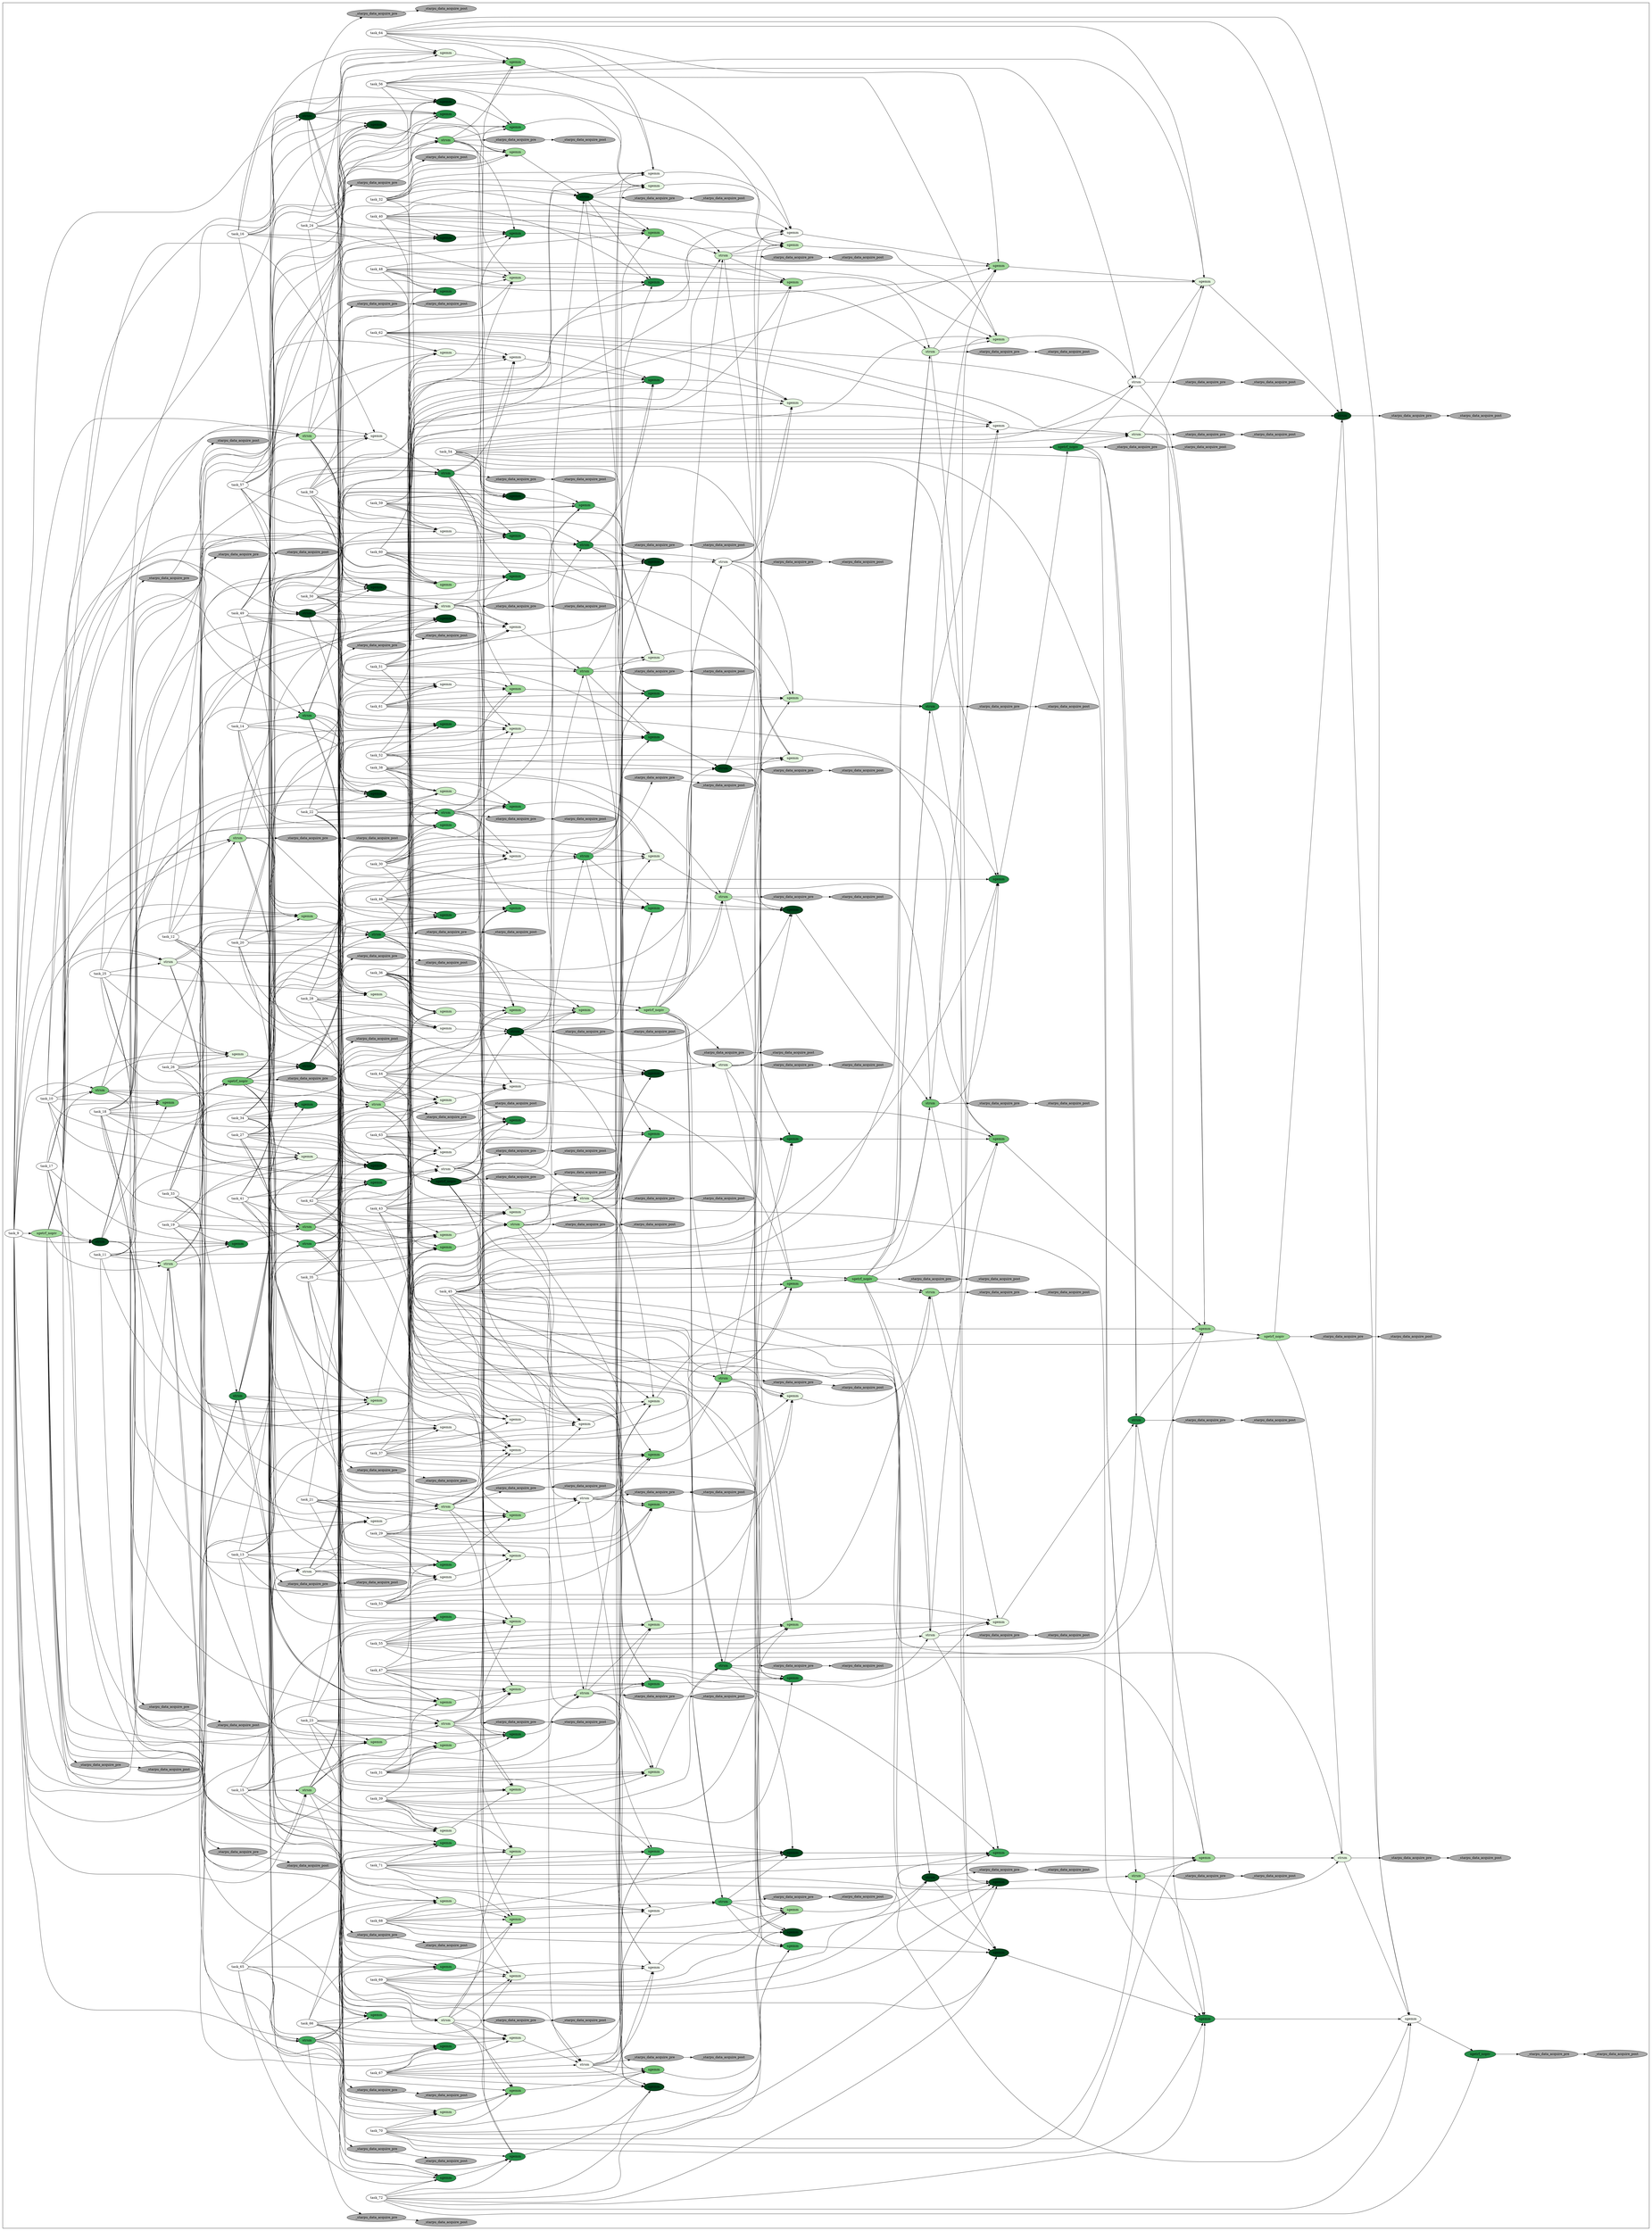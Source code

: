 digraph G {
	color=white
	rankdir=LR;
subgraph cluster_0 {
	color=black;
	 "task_9"->"task_73"
	 "task_73"->"task_74"
	 "task_9"->"task_74"
	 "task_17"->"task_74"
	 "task_73"->"task_75"
	 "task_9"->"task_75"
	 "task_25"->"task_75"
	 "task_73"->"task_76"
	 "task_9"->"task_76"
	 "task_33"->"task_76"
	 "task_73"->"task_77"
	 "task_9"->"task_77"
	 "task_41"->"task_77"
	 "task_73"->"task_78"
	 "task_9"->"task_78"
	 "task_49"->"task_78"
	 "task_73"->"task_79"
	 "task_9"->"task_79"
	 "task_57"->"task_79"
	 "task_73"->"task_80"
	 "task_9"->"task_80"
	 "task_65"->"task_80"
	 "task_73"->"task_81"
	 "task_9"->"task_81"
	 "task_10"->"task_81"
	 "task_74"->"task_82"
	 "task_17"->"task_82"
	 "task_81"->"task_82"
	 "task_10"->"task_82"
	 "task_18"->"task_82"
	 "task_75"->"task_83"
	 "task_25"->"task_83"
	 "task_81"->"task_83"
	 "task_10"->"task_83"
	 "task_26"->"task_83"
	 "task_76"->"task_84"
	 "task_33"->"task_84"
	 "task_81"->"task_84"
	 "task_10"->"task_84"
	 "task_34"->"task_84"
	 "task_77"->"task_85"
	 "task_41"->"task_85"
	 "task_81"->"task_85"
	 "task_10"->"task_85"
	 "task_42"->"task_85"
	 "task_78"->"task_86"
	 "task_49"->"task_86"
	 "task_81"->"task_86"
	 "task_10"->"task_86"
	 "task_50"->"task_86"
	 "task_79"->"task_87"
	 "task_57"->"task_87"
	 "task_81"->"task_87"
	 "task_10"->"task_87"
	 "task_58"->"task_87"
	 "task_80"->"task_88"
	 "task_65"->"task_88"
	 "task_81"->"task_88"
	 "task_10"->"task_88"
	 "task_66"->"task_88"
	 "task_73"->"task_89"
	 "task_9"->"task_89"
	 "task_11"->"task_89"
	 "task_74"->"task_90"
	 "task_17"->"task_90"
	 "task_89"->"task_90"
	 "task_11"->"task_90"
	 "task_19"->"task_90"
	 "task_75"->"task_91"
	 "task_25"->"task_91"
	 "task_89"->"task_91"
	 "task_11"->"task_91"
	 "task_27"->"task_91"
	 "task_76"->"task_92"
	 "task_33"->"task_92"
	 "task_89"->"task_92"
	 "task_11"->"task_92"
	 "task_35"->"task_92"
	 "task_77"->"task_93"
	 "task_41"->"task_93"
	 "task_89"->"task_93"
	 "task_11"->"task_93"
	 "task_43"->"task_93"
	 "task_78"->"task_94"
	 "task_49"->"task_94"
	 "task_89"->"task_94"
	 "task_11"->"task_94"
	 "task_51"->"task_94"
	 "task_79"->"task_95"
	 "task_57"->"task_95"
	 "task_89"->"task_95"
	 "task_11"->"task_95"
	 "task_59"->"task_95"
	 "task_80"->"task_96"
	 "task_65"->"task_96"
	 "task_89"->"task_96"
	 "task_11"->"task_96"
	 "task_67"->"task_96"
	 "task_73"->"task_97"
	 "task_9"->"task_97"
	 "task_12"->"task_97"
	 "task_74"->"task_98"
	 "task_17"->"task_98"
	 "task_97"->"task_98"
	 "task_12"->"task_98"
	 "task_20"->"task_98"
	 "task_75"->"task_99"
	 "task_25"->"task_99"
	 "task_97"->"task_99"
	 "task_12"->"task_99"
	 "task_28"->"task_99"
	 "task_76"->"task_100"
	 "task_33"->"task_100"
	 "task_97"->"task_100"
	 "task_12"->"task_100"
	 "task_36"->"task_100"
	 "task_77"->"task_101"
	 "task_41"->"task_101"
	 "task_97"->"task_101"
	 "task_12"->"task_101"
	 "task_44"->"task_101"
	 "task_78"->"task_102"
	 "task_49"->"task_102"
	 "task_97"->"task_102"
	 "task_12"->"task_102"
	 "task_52"->"task_102"
	 "task_79"->"task_103"
	 "task_57"->"task_103"
	 "task_97"->"task_103"
	 "task_12"->"task_103"
	 "task_60"->"task_103"
	 "task_80"->"task_104"
	 "task_65"->"task_104"
	 "task_97"->"task_104"
	 "task_12"->"task_104"
	 "task_68"->"task_104"
	 "task_73"->"task_105"
	 "task_9"->"task_105"
	 "task_13"->"task_105"
	 "task_74"->"task_106"
	 "task_17"->"task_106"
	 "task_105"->"task_106"
	 "task_13"->"task_106"
	 "task_21"->"task_106"
	 "task_75"->"task_107"
	 "task_25"->"task_107"
	 "task_105"->"task_107"
	 "task_13"->"task_107"
	 "task_29"->"task_107"
	 "task_76"->"task_108"
	 "task_33"->"task_108"
	 "task_105"->"task_108"
	 "task_13"->"task_108"
	 "task_37"->"task_108"
	 "task_77"->"task_109"
	 "task_41"->"task_109"
	 "task_105"->"task_109"
	 "task_13"->"task_109"
	 "task_45"->"task_109"
	 "task_78"->"task_110"
	 "task_49"->"task_110"
	 "task_105"->"task_110"
	 "task_13"->"task_110"
	 "task_53"->"task_110"
	 "task_79"->"task_111"
	 "task_57"->"task_111"
	 "task_105"->"task_111"
	 "task_13"->"task_111"
	 "task_61"->"task_111"
	 "task_80"->"task_112"
	 "task_65"->"task_112"
	 "task_105"->"task_112"
	 "task_13"->"task_112"
	 "task_69"->"task_112"
	 "task_73"->"task_113"
	 "task_9"->"task_113"
	 "task_14"->"task_113"
	 "task_74"->"task_114"
	 "task_17"->"task_114"
	 "task_113"->"task_114"
	 "task_14"->"task_114"
	 "task_22"->"task_114"
	 "task_75"->"task_115"
	 "task_25"->"task_115"
	 "task_113"->"task_115"
	 "task_14"->"task_115"
	 "task_30"->"task_115"
	 "task_76"->"task_116"
	 "task_33"->"task_116"
	 "task_113"->"task_116"
	 "task_14"->"task_116"
	 "task_38"->"task_116"
	 "task_77"->"task_117"
	 "task_41"->"task_117"
	 "task_113"->"task_117"
	 "task_14"->"task_117"
	 "task_46"->"task_117"
	 "task_78"->"task_118"
	 "task_49"->"task_118"
	 "task_113"->"task_118"
	 "task_14"->"task_118"
	 "task_54"->"task_118"
	 "task_79"->"task_119"
	 "task_57"->"task_119"
	 "task_113"->"task_119"
	 "task_14"->"task_119"
	 "task_62"->"task_119"
	 "task_80"->"task_120"
	 "task_65"->"task_120"
	 "task_113"->"task_120"
	 "task_14"->"task_120"
	 "task_70"->"task_120"
	 "task_73"->"task_121"
	 "task_9"->"task_121"
	 "task_15"->"task_121"
	 "task_74"->"task_122"
	 "task_17"->"task_122"
	 "task_121"->"task_122"
	 "task_15"->"task_122"
	 "task_23"->"task_122"
	 "task_75"->"task_123"
	 "task_25"->"task_123"
	 "task_121"->"task_123"
	 "task_15"->"task_123"
	 "task_31"->"task_123"
	 "task_76"->"task_124"
	 "task_33"->"task_124"
	 "task_121"->"task_124"
	 "task_15"->"task_124"
	 "task_39"->"task_124"
	 "task_77"->"task_125"
	 "task_41"->"task_125"
	 "task_121"->"task_125"
	 "task_15"->"task_125"
	 "task_47"->"task_125"
	 "task_78"->"task_126"
	 "task_49"->"task_126"
	 "task_121"->"task_126"
	 "task_15"->"task_126"
	 "task_55"->"task_126"
	 "task_79"->"task_127"
	 "task_57"->"task_127"
	 "task_121"->"task_127"
	 "task_15"->"task_127"
	 "task_63"->"task_127"
	 "task_80"->"task_128"
	 "task_65"->"task_128"
	 "task_121"->"task_128"
	 "task_15"->"task_128"
	 "task_71"->"task_128"
	 "task_73"->"task_129"
	 "task_9"->"task_129"
	 "task_16"->"task_129"
	 "task_74"->"task_130"
	 "task_17"->"task_130"
	 "task_129"->"task_130"
	 "task_16"->"task_130"
	 "task_24"->"task_130"
	 "task_75"->"task_131"
	 "task_25"->"task_131"
	 "task_129"->"task_131"
	 "task_16"->"task_131"
	 "task_32"->"task_131"
	 "task_76"->"task_132"
	 "task_33"->"task_132"
	 "task_129"->"task_132"
	 "task_16"->"task_132"
	 "task_40"->"task_132"
	 "task_77"->"task_133"
	 "task_41"->"task_133"
	 "task_129"->"task_133"
	 "task_16"->"task_133"
	 "task_48"->"task_133"
	 "task_78"->"task_134"
	 "task_49"->"task_134"
	 "task_129"->"task_134"
	 "task_16"->"task_134"
	 "task_56"->"task_134"
	 "task_79"->"task_135"
	 "task_57"->"task_135"
	 "task_129"->"task_135"
	 "task_16"->"task_135"
	 "task_64"->"task_135"
	 "task_80"->"task_136"
	 "task_65"->"task_136"
	 "task_129"->"task_136"
	 "task_16"->"task_136"
	 "task_72"->"task_136"
	 "task_82"->"task_137"
	 "task_18"->"task_137"
	 "task_137"->"task_138"
	 "task_18"->"task_138"
	 "task_83"->"task_138"
	 "task_26"->"task_138"
	 "task_137"->"task_139"
	 "task_18"->"task_139"
	 "task_84"->"task_139"
	 "task_34"->"task_139"
	 "task_137"->"task_140"
	 "task_18"->"task_140"
	 "task_85"->"task_140"
	 "task_42"->"task_140"
	 "task_137"->"task_141"
	 "task_18"->"task_141"
	 "task_86"->"task_141"
	 "task_50"->"task_141"
	 "task_137"->"task_142"
	 "task_18"->"task_142"
	 "task_87"->"task_142"
	 "task_58"->"task_142"
	 "task_137"->"task_143"
	 "task_18"->"task_143"
	 "task_88"->"task_143"
	 "task_66"->"task_143"
	 "task_137"->"task_144"
	 "task_18"->"task_144"
	 "task_90"->"task_144"
	 "task_19"->"task_144"
	 "task_138"->"task_145"
	 "task_26"->"task_145"
	 "task_144"->"task_145"
	 "task_19"->"task_145"
	 "task_91"->"task_145"
	 "task_27"->"task_145"
	 "task_139"->"task_146"
	 "task_34"->"task_146"
	 "task_144"->"task_146"
	 "task_19"->"task_146"
	 "task_92"->"task_146"
	 "task_35"->"task_146"
	 "task_140"->"task_147"
	 "task_42"->"task_147"
	 "task_144"->"task_147"
	 "task_19"->"task_147"
	 "task_93"->"task_147"
	 "task_43"->"task_147"
	 "task_141"->"task_148"
	 "task_50"->"task_148"
	 "task_144"->"task_148"
	 "task_19"->"task_148"
	 "task_94"->"task_148"
	 "task_51"->"task_148"
	 "task_142"->"task_149"
	 "task_58"->"task_149"
	 "task_144"->"task_149"
	 "task_19"->"task_149"
	 "task_95"->"task_149"
	 "task_59"->"task_149"
	 "task_143"->"task_150"
	 "task_66"->"task_150"
	 "task_144"->"task_150"
	 "task_19"->"task_150"
	 "task_96"->"task_150"
	 "task_67"->"task_150"
	 "task_137"->"task_151"
	 "task_18"->"task_151"
	 "task_98"->"task_151"
	 "task_20"->"task_151"
	 "task_138"->"task_152"
	 "task_26"->"task_152"
	 "task_151"->"task_152"
	 "task_20"->"task_152"
	 "task_99"->"task_152"
	 "task_28"->"task_152"
	 "task_139"->"task_153"
	 "task_34"->"task_153"
	 "task_151"->"task_153"
	 "task_20"->"task_153"
	 "task_100"->"task_153"
	 "task_36"->"task_153"
	 "task_140"->"task_154"
	 "task_42"->"task_154"
	 "task_151"->"task_154"
	 "task_20"->"task_154"
	 "task_101"->"task_154"
	 "task_44"->"task_154"
	 "task_141"->"task_155"
	 "task_50"->"task_155"
	 "task_151"->"task_155"
	 "task_20"->"task_155"
	 "task_102"->"task_155"
	 "task_52"->"task_155"
	 "task_142"->"task_156"
	 "task_58"->"task_156"
	 "task_151"->"task_156"
	 "task_20"->"task_156"
	 "task_103"->"task_156"
	 "task_60"->"task_156"
	 "task_143"->"task_157"
	 "task_66"->"task_157"
	 "task_151"->"task_157"
	 "task_20"->"task_157"
	 "task_104"->"task_157"
	 "task_68"->"task_157"
	 "task_137"->"task_158"
	 "task_18"->"task_158"
	 "task_106"->"task_158"
	 "task_21"->"task_158"
	 "task_138"->"task_159"
	 "task_26"->"task_159"
	 "task_158"->"task_159"
	 "task_21"->"task_159"
	 "task_107"->"task_159"
	 "task_29"->"task_159"
	 "task_139"->"task_160"
	 "task_34"->"task_160"
	 "task_158"->"task_160"
	 "task_21"->"task_160"
	 "task_108"->"task_160"
	 "task_37"->"task_160"
	 "task_140"->"task_161"
	 "task_42"->"task_161"
	 "task_158"->"task_161"
	 "task_21"->"task_161"
	 "task_109"->"task_161"
	 "task_45"->"task_161"
	 "task_141"->"task_162"
	 "task_50"->"task_162"
	 "task_158"->"task_162"
	 "task_21"->"task_162"
	 "task_110"->"task_162"
	 "task_53"->"task_162"
	 "task_142"->"task_163"
	 "task_58"->"task_163"
	 "task_158"->"task_163"
	 "task_21"->"task_163"
	 "task_111"->"task_163"
	 "task_61"->"task_163"
	 "task_143"->"task_164"
	 "task_66"->"task_164"
	 "task_158"->"task_164"
	 "task_21"->"task_164"
	 "task_112"->"task_164"
	 "task_69"->"task_164"
	 "task_137"->"task_165"
	 "task_18"->"task_165"
	 "task_114"->"task_165"
	 "task_22"->"task_165"
	 "task_138"->"task_166"
	 "task_26"->"task_166"
	 "task_165"->"task_166"
	 "task_22"->"task_166"
	 "task_115"->"task_166"
	 "task_30"->"task_166"
	 "task_139"->"task_167"
	 "task_34"->"task_167"
	 "task_165"->"task_167"
	 "task_22"->"task_167"
	 "task_116"->"task_167"
	 "task_38"->"task_167"
	 "task_140"->"task_168"
	 "task_42"->"task_168"
	 "task_165"->"task_168"
	 "task_22"->"task_168"
	 "task_117"->"task_168"
	 "task_46"->"task_168"
	 "task_141"->"task_169"
	 "task_50"->"task_169"
	 "task_165"->"task_169"
	 "task_22"->"task_169"
	 "task_118"->"task_169"
	 "task_54"->"task_169"
	 "task_142"->"task_170"
	 "task_58"->"task_170"
	 "task_165"->"task_170"
	 "task_22"->"task_170"
	 "task_119"->"task_170"
	 "task_62"->"task_170"
	 "task_143"->"task_171"
	 "task_66"->"task_171"
	 "task_165"->"task_171"
	 "task_22"->"task_171"
	 "task_120"->"task_171"
	 "task_70"->"task_171"
	 "task_137"->"task_172"
	 "task_18"->"task_172"
	 "task_122"->"task_172"
	 "task_23"->"task_172"
	 "task_138"->"task_173"
	 "task_26"->"task_173"
	 "task_172"->"task_173"
	 "task_23"->"task_173"
	 "task_123"->"task_173"
	 "task_31"->"task_173"
	 "task_139"->"task_174"
	 "task_34"->"task_174"
	 "task_172"->"task_174"
	 "task_23"->"task_174"
	 "task_124"->"task_174"
	 "task_39"->"task_174"
	 "task_140"->"task_175"
	 "task_42"->"task_175"
	 "task_172"->"task_175"
	 "task_23"->"task_175"
	 "task_125"->"task_175"
	 "task_47"->"task_175"
	 "task_141"->"task_176"
	 "task_50"->"task_176"
	 "task_172"->"task_176"
	 "task_23"->"task_176"
	 "task_126"->"task_176"
	 "task_55"->"task_176"
	 "task_142"->"task_177"
	 "task_58"->"task_177"
	 "task_172"->"task_177"
	 "task_23"->"task_177"
	 "task_127"->"task_177"
	 "task_63"->"task_177"
	 "task_143"->"task_178"
	 "task_66"->"task_178"
	 "task_172"->"task_178"
	 "task_23"->"task_178"
	 "task_128"->"task_178"
	 "task_71"->"task_178"
	 "task_137"->"task_179"
	 "task_18"->"task_179"
	 "task_130"->"task_179"
	 "task_24"->"task_179"
	 "task_138"->"task_180"
	 "task_26"->"task_180"
	 "task_179"->"task_180"
	 "task_24"->"task_180"
	 "task_131"->"task_180"
	 "task_32"->"task_180"
	 "task_139"->"task_181"
	 "task_34"->"task_181"
	 "task_179"->"task_181"
	 "task_24"->"task_181"
	 "task_132"->"task_181"
	 "task_40"->"task_181"
	 "task_140"->"task_182"
	 "task_42"->"task_182"
	 "task_179"->"task_182"
	 "task_24"->"task_182"
	 "task_133"->"task_182"
	 "task_48"->"task_182"
	 "task_141"->"task_183"
	 "task_50"->"task_183"
	 "task_179"->"task_183"
	 "task_24"->"task_183"
	 "task_134"->"task_183"
	 "task_56"->"task_183"
	 "task_142"->"task_184"
	 "task_58"->"task_184"
	 "task_179"->"task_184"
	 "task_24"->"task_184"
	 "task_135"->"task_184"
	 "task_64"->"task_184"
	 "task_143"->"task_185"
	 "task_66"->"task_185"
	 "task_179"->"task_185"
	 "task_24"->"task_185"
	 "task_136"->"task_185"
	 "task_72"->"task_185"
	 "task_145"->"task_186"
	 "task_27"->"task_186"
	 "task_186"->"task_187"
	 "task_27"->"task_187"
	 "task_146"->"task_187"
	 "task_35"->"task_187"
	 "task_186"->"task_188"
	 "task_27"->"task_188"
	 "task_147"->"task_188"
	 "task_43"->"task_188"
	 "task_186"->"task_189"
	 "task_27"->"task_189"
	 "task_148"->"task_189"
	 "task_51"->"task_189"
	 "task_186"->"task_190"
	 "task_27"->"task_190"
	 "task_149"->"task_190"
	 "task_59"->"task_190"
	 "task_186"->"task_191"
	 "task_27"->"task_191"
	 "task_150"->"task_191"
	 "task_67"->"task_191"
	 "task_186"->"task_192"
	 "task_27"->"task_192"
	 "task_152"->"task_192"
	 "task_28"->"task_192"
	 "task_187"->"task_193"
	 "task_35"->"task_193"
	 "task_192"->"task_193"
	 "task_28"->"task_193"
	 "task_153"->"task_193"
	 "task_36"->"task_193"
	 "task_188"->"task_194"
	 "task_43"->"task_194"
	 "task_192"->"task_194"
	 "task_28"->"task_194"
	 "task_154"->"task_194"
	 "task_44"->"task_194"
	 "task_189"->"task_195"
	 "task_51"->"task_195"
	 "task_192"->"task_195"
	 "task_28"->"task_195"
	 "task_155"->"task_195"
	 "task_52"->"task_195"
	 "task_190"->"task_196"
	 "task_59"->"task_196"
	 "task_192"->"task_196"
	 "task_28"->"task_196"
	 "task_156"->"task_196"
	 "task_60"->"task_196"
	 "task_191"->"task_197"
	 "task_67"->"task_197"
	 "task_192"->"task_197"
	 "task_28"->"task_197"
	 "task_157"->"task_197"
	 "task_68"->"task_197"
	 "task_186"->"task_198"
	 "task_27"->"task_198"
	 "task_159"->"task_198"
	 "task_29"->"task_198"
	 "task_187"->"task_199"
	 "task_35"->"task_199"
	 "task_198"->"task_199"
	 "task_29"->"task_199"
	 "task_160"->"task_199"
	 "task_37"->"task_199"
	 "task_188"->"task_200"
	 "task_43"->"task_200"
	 "task_198"->"task_200"
	 "task_29"->"task_200"
	 "task_161"->"task_200"
	 "task_45"->"task_200"
	 "task_189"->"task_201"
	 "task_51"->"task_201"
	 "task_198"->"task_201"
	 "task_29"->"task_201"
	 "task_162"->"task_201"
	 "task_53"->"task_201"
	 "task_190"->"task_202"
	 "task_59"->"task_202"
	 "task_198"->"task_202"
	 "task_29"->"task_202"
	 "task_163"->"task_202"
	 "task_61"->"task_202"
	 "task_191"->"task_203"
	 "task_67"->"task_203"
	 "task_198"->"task_203"
	 "task_29"->"task_203"
	 "task_164"->"task_203"
	 "task_69"->"task_203"
	 "task_186"->"task_204"
	 "task_27"->"task_204"
	 "task_166"->"task_204"
	 "task_30"->"task_204"
	 "task_187"->"task_205"
	 "task_35"->"task_205"
	 "task_204"->"task_205"
	 "task_30"->"task_205"
	 "task_167"->"task_205"
	 "task_38"->"task_205"
	 "task_188"->"task_206"
	 "task_43"->"task_206"
	 "task_204"->"task_206"
	 "task_30"->"task_206"
	 "task_168"->"task_206"
	 "task_46"->"task_206"
	 "task_189"->"task_207"
	 "task_51"->"task_207"
	 "task_204"->"task_207"
	 "task_30"->"task_207"
	 "task_169"->"task_207"
	 "task_54"->"task_207"
	 "task_190"->"task_208"
	 "task_59"->"task_208"
	 "task_204"->"task_208"
	 "task_30"->"task_208"
	 "task_170"->"task_208"
	 "task_62"->"task_208"
	 "task_191"->"task_209"
	 "task_67"->"task_209"
	 "task_204"->"task_209"
	 "task_30"->"task_209"
	 "task_171"->"task_209"
	 "task_70"->"task_209"
	 "task_186"->"task_210"
	 "task_27"->"task_210"
	 "task_173"->"task_210"
	 "task_31"->"task_210"
	 "task_187"->"task_211"
	 "task_35"->"task_211"
	 "task_210"->"task_211"
	 "task_31"->"task_211"
	 "task_174"->"task_211"
	 "task_39"->"task_211"
	 "task_188"->"task_212"
	 "task_43"->"task_212"
	 "task_210"->"task_212"
	 "task_31"->"task_212"
	 "task_175"->"task_212"
	 "task_47"->"task_212"
	 "task_189"->"task_213"
	 "task_51"->"task_213"
	 "task_210"->"task_213"
	 "task_31"->"task_213"
	 "task_176"->"task_213"
	 "task_55"->"task_213"
	 "task_190"->"task_214"
	 "task_59"->"task_214"
	 "task_210"->"task_214"
	 "task_31"->"task_214"
	 "task_177"->"task_214"
	 "task_63"->"task_214"
	 "task_191"->"task_215"
	 "task_67"->"task_215"
	 "task_210"->"task_215"
	 "task_31"->"task_215"
	 "task_178"->"task_215"
	 "task_71"->"task_215"
	 "task_186"->"task_216"
	 "task_27"->"task_216"
	 "task_180"->"task_216"
	 "task_32"->"task_216"
	 "task_187"->"task_217"
	 "task_35"->"task_217"
	 "task_216"->"task_217"
	 "task_32"->"task_217"
	 "task_181"->"task_217"
	 "task_40"->"task_217"
	 "task_188"->"task_218"
	 "task_43"->"task_218"
	 "task_216"->"task_218"
	 "task_32"->"task_218"
	 "task_182"->"task_218"
	 "task_48"->"task_218"
	 "task_189"->"task_219"
	 "task_51"->"task_219"
	 "task_216"->"task_219"
	 "task_32"->"task_219"
	 "task_183"->"task_219"
	 "task_56"->"task_219"
	 "task_190"->"task_220"
	 "task_59"->"task_220"
	 "task_216"->"task_220"
	 "task_32"->"task_220"
	 "task_184"->"task_220"
	 "task_64"->"task_220"
	 "task_191"->"task_221"
	 "task_67"->"task_221"
	 "task_216"->"task_221"
	 "task_32"->"task_221"
	 "task_185"->"task_221"
	 "task_72"->"task_221"
	 "task_193"->"task_222"
	 "task_36"->"task_222"
	 "task_222"->"task_223"
	 "task_36"->"task_223"
	 "task_194"->"task_223"
	 "task_44"->"task_223"
	 "task_222"->"task_224"
	 "task_36"->"task_224"
	 "task_195"->"task_224"
	 "task_52"->"task_224"
	 "task_222"->"task_225"
	 "task_36"->"task_225"
	 "task_196"->"task_225"
	 "task_60"->"task_225"
	 "task_222"->"task_226"
	 "task_36"->"task_226"
	 "task_197"->"task_226"
	 "task_68"->"task_226"
	 "task_222"->"task_227"
	 "task_36"->"task_227"
	 "task_199"->"task_227"
	 "task_37"->"task_227"
	 "task_223"->"task_228"
	 "task_44"->"task_228"
	 "task_227"->"task_228"
	 "task_37"->"task_228"
	 "task_200"->"task_228"
	 "task_45"->"task_228"
	 "task_224"->"task_229"
	 "task_52"->"task_229"
	 "task_227"->"task_229"
	 "task_37"->"task_229"
	 "task_201"->"task_229"
	 "task_53"->"task_229"
	 "task_225"->"task_230"
	 "task_60"->"task_230"
	 "task_227"->"task_230"
	 "task_37"->"task_230"
	 "task_202"->"task_230"
	 "task_61"->"task_230"
	 "task_226"->"task_231"
	 "task_68"->"task_231"
	 "task_227"->"task_231"
	 "task_37"->"task_231"
	 "task_203"->"task_231"
	 "task_69"->"task_231"
	 "task_222"->"task_232"
	 "task_36"->"task_232"
	 "task_205"->"task_232"
	 "task_38"->"task_232"
	 "task_223"->"task_233"
	 "task_44"->"task_233"
	 "task_232"->"task_233"
	 "task_38"->"task_233"
	 "task_206"->"task_233"
	 "task_46"->"task_233"
	 "task_224"->"task_234"
	 "task_52"->"task_234"
	 "task_232"->"task_234"
	 "task_38"->"task_234"
	 "task_207"->"task_234"
	 "task_54"->"task_234"
	 "task_225"->"task_235"
	 "task_60"->"task_235"
	 "task_232"->"task_235"
	 "task_38"->"task_235"
	 "task_208"->"task_235"
	 "task_62"->"task_235"
	 "task_226"->"task_236"
	 "task_68"->"task_236"
	 "task_232"->"task_236"
	 "task_38"->"task_236"
	 "task_209"->"task_236"
	 "task_70"->"task_236"
	 "task_222"->"task_237"
	 "task_36"->"task_237"
	 "task_211"->"task_237"
	 "task_39"->"task_237"
	 "task_223"->"task_238"
	 "task_44"->"task_238"
	 "task_237"->"task_238"
	 "task_39"->"task_238"
	 "task_212"->"task_238"
	 "task_47"->"task_238"
	 "task_224"->"task_239"
	 "task_52"->"task_239"
	 "task_237"->"task_239"
	 "task_39"->"task_239"
	 "task_213"->"task_239"
	 "task_55"->"task_239"
	 "task_225"->"task_240"
	 "task_60"->"task_240"
	 "task_237"->"task_240"
	 "task_39"->"task_240"
	 "task_214"->"task_240"
	 "task_63"->"task_240"
	 "task_226"->"task_241"
	 "task_68"->"task_241"
	 "task_237"->"task_241"
	 "task_39"->"task_241"
	 "task_215"->"task_241"
	 "task_71"->"task_241"
	 "task_222"->"task_242"
	 "task_36"->"task_242"
	 "task_217"->"task_242"
	 "task_40"->"task_242"
	 "task_223"->"task_243"
	 "task_44"->"task_243"
	 "task_242"->"task_243"
	 "task_40"->"task_243"
	 "task_218"->"task_243"
	 "task_48"->"task_243"
	 "task_224"->"task_244"
	 "task_52"->"task_244"
	 "task_242"->"task_244"
	 "task_40"->"task_244"
	 "task_219"->"task_244"
	 "task_56"->"task_244"
	 "task_225"->"task_245"
	 "task_60"->"task_245"
	 "task_242"->"task_245"
	 "task_40"->"task_245"
	 "task_220"->"task_245"
	 "task_64"->"task_245"
	 "task_226"->"task_246"
	 "task_68"->"task_246"
	 "task_242"->"task_246"
	 "task_40"->"task_246"
	 "task_221"->"task_246"
	 "task_72"->"task_246"
	 "task_228"->"task_247"
	 "task_45"->"task_247"
	 "task_247"->"task_248"
	 "task_45"->"task_248"
	 "task_229"->"task_248"
	 "task_53"->"task_248"
	 "task_247"->"task_249"
	 "task_45"->"task_249"
	 "task_230"->"task_249"
	 "task_61"->"task_249"
	 "task_247"->"task_250"
	 "task_45"->"task_250"
	 "task_231"->"task_250"
	 "task_69"->"task_250"
	 "task_247"->"task_251"
	 "task_45"->"task_251"
	 "task_233"->"task_251"
	 "task_46"->"task_251"
	 "task_248"->"task_252"
	 "task_53"->"task_252"
	 "task_251"->"task_252"
	 "task_46"->"task_252"
	 "task_234"->"task_252"
	 "task_54"->"task_252"
	 "task_249"->"task_253"
	 "task_61"->"task_253"
	 "task_251"->"task_253"
	 "task_46"->"task_253"
	 "task_235"->"task_253"
	 "task_62"->"task_253"
	 "task_250"->"task_254"
	 "task_69"->"task_254"
	 "task_251"->"task_254"
	 "task_46"->"task_254"
	 "task_236"->"task_254"
	 "task_70"->"task_254"
	 "task_247"->"task_255"
	 "task_45"->"task_255"
	 "task_238"->"task_255"
	 "task_47"->"task_255"
	 "task_248"->"task_256"
	 "task_53"->"task_256"
	 "task_255"->"task_256"
	 "task_47"->"task_256"
	 "task_239"->"task_256"
	 "task_55"->"task_256"
	 "task_249"->"task_257"
	 "task_61"->"task_257"
	 "task_255"->"task_257"
	 "task_47"->"task_257"
	 "task_240"->"task_257"
	 "task_63"->"task_257"
	 "task_250"->"task_258"
	 "task_69"->"task_258"
	 "task_255"->"task_258"
	 "task_47"->"task_258"
	 "task_241"->"task_258"
	 "task_71"->"task_258"
	 "task_247"->"task_259"
	 "task_45"->"task_259"
	 "task_243"->"task_259"
	 "task_48"->"task_259"
	 "task_248"->"task_260"
	 "task_53"->"task_260"
	 "task_259"->"task_260"
	 "task_48"->"task_260"
	 "task_244"->"task_260"
	 "task_56"->"task_260"
	 "task_249"->"task_261"
	 "task_61"->"task_261"
	 "task_259"->"task_261"
	 "task_48"->"task_261"
	 "task_245"->"task_261"
	 "task_64"->"task_261"
	 "task_250"->"task_262"
	 "task_69"->"task_262"
	 "task_259"->"task_262"
	 "task_48"->"task_262"
	 "task_246"->"task_262"
	 "task_72"->"task_262"
	 "task_252"->"task_263"
	 "task_54"->"task_263"
	 "task_263"->"task_264"
	 "task_54"->"task_264"
	 "task_253"->"task_264"
	 "task_62"->"task_264"
	 "task_263"->"task_265"
	 "task_54"->"task_265"
	 "task_254"->"task_265"
	 "task_70"->"task_265"
	 "task_263"->"task_266"
	 "task_54"->"task_266"
	 "task_256"->"task_266"
	 "task_55"->"task_266"
	 "task_264"->"task_267"
	 "task_62"->"task_267"
	 "task_266"->"task_267"
	 "task_55"->"task_267"
	 "task_257"->"task_267"
	 "task_63"->"task_267"
	 "task_265"->"task_268"
	 "task_70"->"task_268"
	 "task_266"->"task_268"
	 "task_55"->"task_268"
	 "task_258"->"task_268"
	 "task_71"->"task_268"
	 "task_263"->"task_269"
	 "task_54"->"task_269"
	 "task_260"->"task_269"
	 "task_56"->"task_269"
	 "task_264"->"task_270"
	 "task_62"->"task_270"
	 "task_269"->"task_270"
	 "task_56"->"task_270"
	 "task_261"->"task_270"
	 "task_64"->"task_270"
	 "task_265"->"task_271"
	 "task_70"->"task_271"
	 "task_269"->"task_271"
	 "task_56"->"task_271"
	 "task_262"->"task_271"
	 "task_72"->"task_271"
	 "task_267"->"task_272"
	 "task_63"->"task_272"
	 "task_272"->"task_273"
	 "task_63"->"task_273"
	 "task_268"->"task_273"
	 "task_71"->"task_273"
	 "task_272"->"task_274"
	 "task_63"->"task_274"
	 "task_270"->"task_274"
	 "task_64"->"task_274"
	 "task_273"->"task_275"
	 "task_71"->"task_275"
	 "task_274"->"task_275"
	 "task_64"->"task_275"
	 "task_271"->"task_275"
	 "task_72"->"task_275"
	 "task_275"->"task_276"
	 "task_72"->"task_276"
	 "task_73" [ style=filled, label="sgetrf_nopiv", fillcolor="/greens9/4"]
	 "task_74" [ style=filled, label="strsm", fillcolor="/greens9/9"]
	 "task_77" [ style=filled, label="strsm", fillcolor="/greens9/6"]
	 "task_76" [ style=filled, label="strsm", fillcolor="/greens9/7"]
	 "task_89" [ style=filled, label="strsm", fillcolor="/greens9/3"]
	 "task_92" [ style=filled, label="sgemm", fillcolor="/greens9/3"]
	 "task_78" [ style=filled, label="strsm", fillcolor="/greens9/9"]
	 "task_81" [ style=filled, label="strsm", fillcolor="/greens9/5"]
	 "task_97" [ style=filled, label="strsm", fillcolor="/greens9/4"]
	 "task_90" [ style=filled, label="sgemm", fillcolor="/greens9/7"]
	 "task_105" [ style=filled, label="strsm", fillcolor="/greens9/1"]
	 "task_75" [ style=filled, label="strsm", fillcolor="/greens9/2"]
	 "task_94" [ style=filled, label="sgemm", fillcolor="/greens9/9"]
	 "task_82" [ style=filled, label="sgemm", fillcolor="/greens9/5"]
	 "task_106" [ style=filled, label="sgemm", fillcolor="/greens9/1"]
	 "task_113" [ style=filled, label="strsm", fillcolor="/greens9/6"]
	 "task_83" [ style=filled, label="sgemm", fillcolor="/greens9/2"]
	 "task_98" [ style=filled, label="sgemm", fillcolor="/greens9/4"]
	 "task_93" [ style=filled, label="sgemm", fillcolor="/greens9/3"]
	 "task_84" [ style=filled, label="sgemm", fillcolor="/greens9/7"]
	 "task_114" [ style=filled, label="sgemm", fillcolor="/greens9/9"]
	 "task_117" [ style=filled, label="sgemm", fillcolor="/greens9/7"]
	 "task_91" [ style=filled, label="sgemm", fillcolor="/greens9/2"]
	 "task_79" [ style=filled, label="strsm", fillcolor="/greens9/4"]
	 "task_118" [ style=filled, label="sgemm", fillcolor="/greens9/9"]
	 "task_108" [ style=filled, label="sgemm", fillcolor="/greens9/1"]
	 "task_115" [ style=filled, label="sgemm", fillcolor="/greens9/6"]
	 "task_109" [ style=filled, label="sgemm", fillcolor="/greens9/1"]
	 "task_116" [ style=filled, label="sgemm", fillcolor="/greens9/3"]
	 "task_107" [ style=filled, label="sgemm", fillcolor="/greens9/6"]
	 "task_86" [ style=filled, label="sgemm", fillcolor="/greens9/9"]
	 "task_99" [ style=filled, label="sgemm", fillcolor="/greens9/2"]
	 "task_85" [ style=filled, label="sgemm", fillcolor="/greens9/7"]
	 "task_110" [ style=filled, label="sgemm", fillcolor="/greens9/1"]
	 "task_121" [ style=filled, label="strsm", fillcolor="/greens9/4"]
	 "task_80" [ style=filled, label="strsm", fillcolor="/greens9/6"]
	 "task_100" [ style=filled, label="sgemm", fillcolor="/greens9/3"]
	 "task_102" [ style=filled, label="sgemm", fillcolor="/greens9/7"]
	 "task_87" [ style=filled, label="sgemm", fillcolor="/greens9/1"]
	 "task_122" [ style=filled, label="sgemm", fillcolor="/greens9/4"]
	 "task_101" [ style=filled, label="sgemm", fillcolor="/greens9/2"]
	 "task_123" [ style=filled, label="sgemm", fillcolor="/greens9/4"]
	 "task_129" [ style=filled, label="strsm", fillcolor="/greens9/9"]
	 "task_88" [ style=filled, label="sgemm", fillcolor="/greens9/6"]
	 "task_96" [ style=filled, label="sgemm", fillcolor="/greens9/7"]
	 "task_104" [ style=filled, label="sgemm", fillcolor="/greens9/3"]
	 "task_95" [ style=filled, label="sgemm", fillcolor="/greens9/1"]
	 "task_130" [ style=filled, label="sgemm", fillcolor="/greens9/9"]
	 "task_131" [ style=filled, label="sgemm", fillcolor="/greens9/7"]
	 "task_103" [ style=filled, label="sgemm", fillcolor="/greens9/4"]
	 "task_112" [ style=filled, label="sgemm", fillcolor="/greens9/6"]
	 "task_124" [ style=filled, label="sgemm", fillcolor="/greens9/2"]
	 "task_132" [ style=filled, label="sgemm", fillcolor="/greens9/9"]
	 "task_128" [ style=filled, label="sgemm", fillcolor="/greens9/6"]
	 "task_111" [ style=filled, label="sgemm", fillcolor="/greens9/1"]
	 "task_119" [ style=filled, label="sgemm", fillcolor="/greens9/2"]
	 "task_133" [ style=filled, label="sgemm", fillcolor="/greens9/7"]
	 "task_134" [ style=filled, label="sgemm", fillcolor="/greens9/9"]
	 "task_120" [ style=filled, label="sgemm", fillcolor="/greens9/3"]
	 "task_125" [ style=filled, label="sgemm", fillcolor="/greens9/4"]
	 "task_127" [ style=filled, label="sgemm", fillcolor="/greens9/1"]
	 "task_136" [ style=filled, label="sgemm", fillcolor="/greens9/7"]
	 "task_135" [ style=filled, label="sgemm", fillcolor="/greens9/2"]
	 "task_126" [ style=filled, label="sgemm", fillcolor="/greens9/6"]
	 "task_137" [ style=filled, label="sgetrf_nopiv", fillcolor="/greens9/5"]
	 "task_151" [ style=filled, label="strsm", fillcolor="/greens9/7"]
	 "task_158" [ style=filled, label="strsm", fillcolor="/greens9/3"]
	 "task_141" [ style=filled, label="strsm", fillcolor="/greens9/2"]
	 "task_140" [ style=filled, label="strsm", fillcolor="/greens9/1"]
	 "task_139" [ style=filled, label="strsm", fillcolor="/greens9/4"]
	 "task_144" [ style=filled, label="strsm", fillcolor="/greens9/5"]
	 "task_165" [ style=filled, label="strsm", fillcolor="/greens9/6"]
	 "task_154" [ style=filled, label="sgemm", fillcolor="/greens9/1"]
	 "task_172" [ style=filled, label="strsm", fillcolor="/greens9/3"]
	 "task_138" [ style=filled, label="strsm", fillcolor="/greens9/9"]
	 "task_142" [ style=filled, label="strsm", fillcolor="/greens9/7"]
	 "task_155" [ style=filled, label="sgemm", fillcolor="/greens9/2"]
	 "task_174" [ style=filled, label="sgemm", fillcolor="/greens9/3"]
	 "task_149" [ style=filled, label="sgemm", fillcolor="/greens9/7"]
	 "task_161" [ style=filled, label="sgemm", fillcolor="/greens9/1"]
	 "task_162" [ style=filled, label="sgemm", fillcolor="/greens9/2"]
	 "task_153" [ style=filled, label="sgemm", fillcolor="/greens9/4"]
	 "task_167" [ style=filled, label="sgemm", fillcolor="/greens9/6"]
	 "task_145" [ style=filled, label="sgemm", fillcolor="/greens9/9"]
	 "task_147" [ style=filled, label="sgemm", fillcolor="/greens9/2"]
	 "task_160" [ style=filled, label="sgemm", fillcolor="/greens9/1"]
	 "task_175" [ style=filled, label="sgemm", fillcolor="/greens9/3"]
	 "task_146" [ style=filled, label="sgemm", fillcolor="/greens9/5"]
	 "task_163" [ style=filled, label="sgemm", fillcolor="/greens9/4"]
	 "task_156" [ style=filled, label="sgemm", fillcolor="/greens9/7"]
	 "task_170" [ style=filled, label="sgemm", fillcolor="/greens9/1"]
	 "task_152" [ style=filled, label="sgemm", fillcolor="/greens9/1"]
	 "task_177" [ style=filled, label="sgemm", fillcolor="/greens9/7"]
	 "task_168" [ style=filled, label="sgemm", fillcolor="/greens9/6"]
	 "task_143" [ style=filled, label="strsm", fillcolor="/greens9/2"]
	 "task_166" [ style=filled, label="sgemm", fillcolor="/greens9/1"]
	 "task_159" [ style=filled, label="sgemm", fillcolor="/greens9/4"]
	 "task_157" [ style=filled, label="sgemm", fillcolor="/greens9/4"]
	 "task_169" [ style=filled, label="sgemm", fillcolor="/greens9/6"]
	 "task_173" [ style=filled, label="sgemm", fillcolor="/greens9/7"]
	 "task_176" [ style=filled, label="sgemm", fillcolor="/greens9/3"]
	 "task_150" [ style=filled, label="sgemm", fillcolor="/greens9/2"]
	 "task_179" [ style=filled, label="strsm", fillcolor="/greens9/5"]
	 "task_181" [ style=filled, label="sgemm", fillcolor="/greens9/7"]
	 "task_148" [ style=filled, label="sgemm", fillcolor="/greens9/1"]
	 "task_183" [ style=filled, label="sgemm", fillcolor="/greens9/6"]
	 "task_184" [ style=filled, label="sgemm", fillcolor="/greens9/5"]
	 "task_182" [ style=filled, label="sgemm", fillcolor="/greens9/3"]
	 "task_180" [ style=filled, label="sgemm", fillcolor="/greens9/4"]
	 "task_164" [ style=filled, label="sgemm", fillcolor="/greens9/2"]
	 "task_185" [ style=filled, label="sgemm", fillcolor="/greens9/7"]
	 "task_178" [ style=filled, label="sgemm", fillcolor="/greens9/3"]
	 "task_171" [ style=filled, label="sgemm", fillcolor="/greens9/5"]
	 "task_186" [ style=filled, label="sgetrf_nopiv", fillcolor="/greens9/9"]
	 "task_198" [ style=filled, label="strsm", fillcolor="/greens9/1"]
	 "task_188" [ style=filled, label="strsm", fillcolor="/greens9/2"]
	 "task_204" [ style=filled, label="strsm", fillcolor="/greens9/6"]
	 "task_190" [ style=filled, label="strsm", fillcolor="/greens9/7"]
	 "task_189" [ style=filled, label="strsm", fillcolor="/greens9/5"]
	 "task_192" [ style=filled, label="strsm", fillcolor="/greens9/9"]
	 "task_187" [ style=filled, label="strsm", fillcolor="/greens9/4"]
	 "task_202" [ style=filled, label="sgemm", fillcolor="/greens9/7"]
	 "task_200" [ style=filled, label="sgemm", fillcolor="/greens9/2"]
	 "task_191" [ style=filled, label="strsm", fillcolor="/greens9/1"]
	 "task_210" [ style=filled, label="strsm", fillcolor="/greens9/3"]
	 "task_201" [ style=filled, label="sgemm", fillcolor="/greens9/5"]
	 "task_206" [ style=filled, label="sgemm", fillcolor="/greens9/6"]
	 "task_207" [ style=filled, label="sgemm", fillcolor="/greens9/2"]
	 "task_197" [ style=filled, label="sgemm", fillcolor="/greens9/1"]
	 "task_216" [ style=filled, label="strsm", fillcolor="/greens9/9"]
	 "task_199" [ style=filled, label="sgemm", fillcolor="/greens9/5"]
	 "task_193" [ style=filled, label="sgemm", fillcolor="/greens9/4"]
	 "task_208" [ style=filled, label="sgemm", fillcolor="/greens9/7"]
	 "task_194" [ style=filled, label="sgemm", fillcolor="/greens9/9"]
	 "task_211" [ style=filled, label="sgemm", fillcolor="/greens9/3"]
	 "task_209" [ style=filled, label="sgemm", fillcolor="/greens9/5"]
	 "task_195" [ style=filled, label="sgemm", fillcolor="/greens9/7"]
	 "task_205" [ style=filled, label="sgemm", fillcolor="/greens9/2"]
	 "task_203" [ style=filled, label="sgemm", fillcolor="/greens9/1"]
	 "task_212" [ style=filled, label="sgemm", fillcolor="/greens9/6"]
	 "task_214" [ style=filled, label="sgemm", fillcolor="/greens9/6"]
	 "task_217" [ style=filled, label="sgemm", fillcolor="/greens9/5"]
	 "task_196" [ style=filled, label="sgemm", fillcolor="/greens9/9"]
	 "task_218" [ style=filled, label="sgemm", fillcolor="/greens9/7"]
	 "task_213" [ style=filled, label="sgemm", fillcolor="/greens9/3"]
	 "task_219" [ style=filled, label="sgemm", fillcolor="/greens9/2"]
	 "task_220" [ style=filled, label="sgemm", fillcolor="/greens9/1"]
	 "task_221" [ style=filled, label="sgemm", fillcolor="/greens9/9"]
	 "task_215" [ style=filled, label="sgemm", fillcolor="/greens9/6"]
	 "task_222" [ style=filled, label="sgetrf_nopiv", fillcolor="/greens9/4"]
	 "task_224" [ style=filled, label="strsm", fillcolor="/greens9/9"]
	 "task_223" [ style=filled, label="strsm", fillcolor="/greens9/2"]
	 "task_232" [ style=filled, label="strsm", fillcolor="/greens9/4"]
	 "task_242" [ style=filled, label="strsm", fillcolor="/greens9/3"]
	 "task_233" [ style=filled, label="sgemm", fillcolor="/greens9/9"]
	 "task_226" [ style=filled, label="strsm", fillcolor="/greens9/6"]
	 "task_234" [ style=filled, label="sgemm", fillcolor="/greens9/2"]
	 "task_225" [ style=filled, label="strsm", fillcolor="/greens9/1"]
	 "task_237" [ style=filled, label="strsm", fillcolor="/greens9/7"]
	 "task_243" [ style=filled, label="sgemm", fillcolor="/greens9/4"]
	 "task_227" [ style=filled, label="strsm", fillcolor="/greens9/5"]
	 "task_235" [ style=filled, label="sgemm", fillcolor="/greens9/2"]
	 "task_238" [ style=filled, label="sgemm", fillcolor="/greens9/7"]
	 "task_239" [ style=filled, label="sgemm", fillcolor="/greens9/4"]
	 "task_244" [ style=filled, label="sgemm", fillcolor="/greens9/3"]
	 "task_236" [ style=filled, label="sgemm", fillcolor="/greens9/9"]
	 "task_228" [ style=filled, label="sgemm", fillcolor="/greens9/5"]
	 "task_246" [ style=filled, label="sgemm", fillcolor="/greens9/6"]
	 "task_245" [ style=filled, label="sgemm", fillcolor="/greens9/1"]
	 "task_230" [ style=filled, label="sgemm", fillcolor="/greens9/3"]
	 "task_241" [ style=filled, label="sgemm", fillcolor="/greens9/9"]
	 "task_229" [ style=filled, label="sgemm", fillcolor="/greens9/2"]
	 "task_240" [ style=filled, label="sgemm", fillcolor="/greens9/7"]
	 "task_231" [ style=filled, label="sgemm", fillcolor="/greens9/4"]
	 "task_247" [ style=filled, label="sgetrf_nopiv", fillcolor="/greens9/5"]
	 "task_249" [ style=filled, label="strsm", fillcolor="/greens9/7"]
	 "task_248" [ style=filled, label="strsm", fillcolor="/greens9/4"]
	 "task_255" [ style=filled, label="strsm", fillcolor="/greens9/2"]
	 "task_259" [ style=filled, label="strsm", fillcolor="/greens9/3"]
	 "task_251" [ style=filled, label="strsm", fillcolor="/greens9/5"]
	 "task_252" [ style=filled, label="sgemm", fillcolor="/greens9/7"]
	 "task_250" [ style=filled, label="strsm", fillcolor="/greens9/9"]
	 "task_254" [ style=filled, label="sgemm", fillcolor="/greens9/9"]
	 "task_257" [ style=filled, label="sgemm", fillcolor="/greens9/5"]
	 "task_253" [ style=filled, label="sgemm", fillcolor="/greens9/1"]
	 "task_260" [ style=filled, label="sgemm", fillcolor="/greens9/3"]
	 "task_256" [ style=filled, label="sgemm", fillcolor="/greens9/2"]
	 "task_262" [ style=filled, label="sgemm", fillcolor="/greens9/9"]
	 "task_258" [ style=filled, label="sgemm", fillcolor="/greens9/6"]
	 "task_261" [ style=filled, label="sgemm", fillcolor="/greens9/4"]
	 "task_263" [ style=filled, label="sgetrf_nopiv", fillcolor="/greens9/7"]
	 "task_265" [ style=filled, label="strsm", fillcolor="/greens9/4"]
	 "task_266" [ style=filled, label="strsm", fillcolor="/greens9/7"]
	 "task_268" [ style=filled, label="sgemm", fillcolor="/greens9/4"]
	 "task_264" [ style=filled, label="strsm", fillcolor="/greens9/2"]
	 "task_267" [ style=filled, label="sgemm", fillcolor="/greens9/4"]
	 "task_269" [ style=filled, label="strsm", fillcolor="/greens9/1"]
	 "task_271" [ style=filled, label="sgemm", fillcolor="/greens9/7"]
	 "task_270" [ style=filled, label="sgemm", fillcolor="/greens9/2"]
	 "task_272" [ style=filled, label="sgetrf_nopiv", fillcolor="/greens9/4"]
	 "task_274" [ style=filled, label="strsm", fillcolor="/greens9/9"]
	 "task_273" [ style=filled, label="strsm", fillcolor="/greens9/2"]
	 "task_275" [ style=filled, label="sgemm", fillcolor="/greens9/1"]
	 "task_276" [ style=filled, label="sgetrf_nopiv", fillcolor="/greens9/7"]
	 "task_278"->"task_277"
	 "task_73"->"task_278"
	 "task_278" [ style=filled, label="_starpu_data_acquire_pre", fillcolor="#aaaaaa"]
	 "task_277" [ style=filled, label="_starpu_data_acquire_post", fillcolor="#aaaaaa"]
	 "task_280"->"task_279"
	 "task_74"->"task_280"
	 "task_280" [ style=filled, label="_starpu_data_acquire_pre", fillcolor="#aaaaaa"]
	 "task_279" [ style=filled, label="_starpu_data_acquire_post", fillcolor="#aaaaaa"]
	 "task_282"->"task_281"
	 "task_75"->"task_282"
	 "task_282" [ style=filled, label="_starpu_data_acquire_pre", fillcolor="#aaaaaa"]
	 "task_281" [ style=filled, label="_starpu_data_acquire_post", fillcolor="#aaaaaa"]
	 "task_284"->"task_283"
	 "task_76"->"task_284"
	 "task_284" [ style=filled, label="_starpu_data_acquire_pre", fillcolor="#aaaaaa"]
	 "task_283" [ style=filled, label="_starpu_data_acquire_post", fillcolor="#aaaaaa"]
	 "task_286"->"task_285"
	 "task_77"->"task_286"
	 "task_286" [ style=filled, label="_starpu_data_acquire_pre", fillcolor="#aaaaaa"]
	 "task_285" [ style=filled, label="_starpu_data_acquire_post", fillcolor="#aaaaaa"]
	 "task_288"->"task_287"
	 "task_78"->"task_288"
	 "task_288" [ style=filled, label="_starpu_data_acquire_pre", fillcolor="#aaaaaa"]
	 "task_287" [ style=filled, label="_starpu_data_acquire_post", fillcolor="#aaaaaa"]
	 "task_290"->"task_289"
	 "task_79"->"task_290"
	 "task_290" [ style=filled, label="_starpu_data_acquire_pre", fillcolor="#aaaaaa"]
	 "task_289" [ style=filled, label="_starpu_data_acquire_post", fillcolor="#aaaaaa"]
	 "task_292"->"task_291"
	 "task_80"->"task_292"
	 "task_292" [ style=filled, label="_starpu_data_acquire_pre", fillcolor="#aaaaaa"]
	 "task_291" [ style=filled, label="_starpu_data_acquire_post", fillcolor="#aaaaaa"]
	 "task_294"->"task_293"
	 "task_81"->"task_294"
	 "task_294" [ style=filled, label="_starpu_data_acquire_pre", fillcolor="#aaaaaa"]
	 "task_293" [ style=filled, label="_starpu_data_acquire_post", fillcolor="#aaaaaa"]
	 "task_296"->"task_295"
	 "task_137"->"task_296"
	 "task_296" [ style=filled, label="_starpu_data_acquire_pre", fillcolor="#aaaaaa"]
	 "task_295" [ style=filled, label="_starpu_data_acquire_post", fillcolor="#aaaaaa"]
	 "task_298"->"task_297"
	 "task_138"->"task_298"
	 "task_298" [ style=filled, label="_starpu_data_acquire_pre", fillcolor="#aaaaaa"]
	 "task_297" [ style=filled, label="_starpu_data_acquire_post", fillcolor="#aaaaaa"]
	 "task_300"->"task_299"
	 "task_139"->"task_300"
	 "task_300" [ style=filled, label="_starpu_data_acquire_pre", fillcolor="#aaaaaa"]
	 "task_299" [ style=filled, label="_starpu_data_acquire_post", fillcolor="#aaaaaa"]
	 "task_302"->"task_301"
	 "task_140"->"task_302"
	 "task_302" [ style=filled, label="_starpu_data_acquire_pre", fillcolor="#aaaaaa"]
	 "task_301" [ style=filled, label="_starpu_data_acquire_post", fillcolor="#aaaaaa"]
	 "task_304"->"task_303"
	 "task_141"->"task_304"
	 "task_304" [ style=filled, label="_starpu_data_acquire_pre", fillcolor="#aaaaaa"]
	 "task_303" [ style=filled, label="_starpu_data_acquire_post", fillcolor="#aaaaaa"]
	 "task_306"->"task_305"
	 "task_142"->"task_306"
	 "task_306" [ style=filled, label="_starpu_data_acquire_pre", fillcolor="#aaaaaa"]
	 "task_305" [ style=filled, label="_starpu_data_acquire_post", fillcolor="#aaaaaa"]
	 "task_308"->"task_307"
	 "task_143"->"task_308"
	 "task_308" [ style=filled, label="_starpu_data_acquire_pre", fillcolor="#aaaaaa"]
	 "task_307" [ style=filled, label="_starpu_data_acquire_post", fillcolor="#aaaaaa"]
	 "task_310"->"task_309"
	 "task_89"->"task_310"
	 "task_310" [ style=filled, label="_starpu_data_acquire_pre", fillcolor="#aaaaaa"]
	 "task_309" [ style=filled, label="_starpu_data_acquire_post", fillcolor="#aaaaaa"]
	 "task_312"->"task_311"
	 "task_144"->"task_312"
	 "task_312" [ style=filled, label="_starpu_data_acquire_pre", fillcolor="#aaaaaa"]
	 "task_311" [ style=filled, label="_starpu_data_acquire_post", fillcolor="#aaaaaa"]
	 "task_314"->"task_313"
	 "task_186"->"task_314"
	 "task_314" [ style=filled, label="_starpu_data_acquire_pre", fillcolor="#aaaaaa"]
	 "task_313" [ style=filled, label="_starpu_data_acquire_post", fillcolor="#aaaaaa"]
	 "task_316"->"task_315"
	 "task_187"->"task_316"
	 "task_316" [ style=filled, label="_starpu_data_acquire_pre", fillcolor="#aaaaaa"]
	 "task_315" [ style=filled, label="_starpu_data_acquire_post", fillcolor="#aaaaaa"]
	 "task_318"->"task_317"
	 "task_188"->"task_318"
	 "task_318" [ style=filled, label="_starpu_data_acquire_pre", fillcolor="#aaaaaa"]
	 "task_317" [ style=filled, label="_starpu_data_acquire_post", fillcolor="#aaaaaa"]
	 "task_320"->"task_319"
	 "task_189"->"task_320"
	 "task_320" [ style=filled, label="_starpu_data_acquire_pre", fillcolor="#aaaaaa"]
	 "task_319" [ style=filled, label="_starpu_data_acquire_post", fillcolor="#aaaaaa"]
	 "task_322"->"task_321"
	 "task_190"->"task_322"
	 "task_322" [ style=filled, label="_starpu_data_acquire_pre", fillcolor="#aaaaaa"]
	 "task_321" [ style=filled, label="_starpu_data_acquire_post", fillcolor="#aaaaaa"]
	 "task_324"->"task_323"
	 "task_191"->"task_324"
	 "task_324" [ style=filled, label="_starpu_data_acquire_pre", fillcolor="#aaaaaa"]
	 "task_323" [ style=filled, label="_starpu_data_acquire_post", fillcolor="#aaaaaa"]
	 "task_326"->"task_325"
	 "task_97"->"task_326"
	 "task_326" [ style=filled, label="_starpu_data_acquire_pre", fillcolor="#aaaaaa"]
	 "task_325" [ style=filled, label="_starpu_data_acquire_post", fillcolor="#aaaaaa"]
	 "task_328"->"task_327"
	 "task_151"->"task_328"
	 "task_328" [ style=filled, label="_starpu_data_acquire_pre", fillcolor="#aaaaaa"]
	 "task_327" [ style=filled, label="_starpu_data_acquire_post", fillcolor="#aaaaaa"]
	 "task_330"->"task_329"
	 "task_192"->"task_330"
	 "task_330" [ style=filled, label="_starpu_data_acquire_pre", fillcolor="#aaaaaa"]
	 "task_329" [ style=filled, label="_starpu_data_acquire_post", fillcolor="#aaaaaa"]
	 "task_332"->"task_331"
	 "task_222"->"task_332"
	 "task_332" [ style=filled, label="_starpu_data_acquire_pre", fillcolor="#aaaaaa"]
	 "task_331" [ style=filled, label="_starpu_data_acquire_post", fillcolor="#aaaaaa"]
	 "task_334"->"task_333"
	 "task_223"->"task_334"
	 "task_334" [ style=filled, label="_starpu_data_acquire_pre", fillcolor="#aaaaaa"]
	 "task_333" [ style=filled, label="_starpu_data_acquire_post", fillcolor="#aaaaaa"]
	 "task_336"->"task_335"
	 "task_224"->"task_336"
	 "task_336" [ style=filled, label="_starpu_data_acquire_pre", fillcolor="#aaaaaa"]
	 "task_335" [ style=filled, label="_starpu_data_acquire_post", fillcolor="#aaaaaa"]
	 "task_338"->"task_337"
	 "task_225"->"task_338"
	 "task_338" [ style=filled, label="_starpu_data_acquire_pre", fillcolor="#aaaaaa"]
	 "task_337" [ style=filled, label="_starpu_data_acquire_post", fillcolor="#aaaaaa"]
	 "task_340"->"task_339"
	 "task_226"->"task_340"
	 "task_340" [ style=filled, label="_starpu_data_acquire_pre", fillcolor="#aaaaaa"]
	 "task_339" [ style=filled, label="_starpu_data_acquire_post", fillcolor="#aaaaaa"]
	 "task_342"->"task_341"
	 "task_105"->"task_342"
	 "task_342" [ style=filled, label="_starpu_data_acquire_pre", fillcolor="#aaaaaa"]
	 "task_341" [ style=filled, label="_starpu_data_acquire_post", fillcolor="#aaaaaa"]
	 "task_344"->"task_343"
	 "task_158"->"task_344"
	 "task_344" [ style=filled, label="_starpu_data_acquire_pre", fillcolor="#aaaaaa"]
	 "task_343" [ style=filled, label="_starpu_data_acquire_post", fillcolor="#aaaaaa"]
	 "task_346"->"task_345"
	 "task_198"->"task_346"
	 "task_346" [ style=filled, label="_starpu_data_acquire_pre", fillcolor="#aaaaaa"]
	 "task_345" [ style=filled, label="_starpu_data_acquire_post", fillcolor="#aaaaaa"]
	 "task_348"->"task_347"
	 "task_227"->"task_348"
	 "task_348" [ style=filled, label="_starpu_data_acquire_pre", fillcolor="#aaaaaa"]
	 "task_347" [ style=filled, label="_starpu_data_acquire_post", fillcolor="#aaaaaa"]
	 "task_350"->"task_349"
	 "task_247"->"task_350"
	 "task_350" [ style=filled, label="_starpu_data_acquire_pre", fillcolor="#aaaaaa"]
	 "task_349" [ style=filled, label="_starpu_data_acquire_post", fillcolor="#aaaaaa"]
	 "task_352"->"task_351"
	 "task_248"->"task_352"
	 "task_352" [ style=filled, label="_starpu_data_acquire_pre", fillcolor="#aaaaaa"]
	 "task_351" [ style=filled, label="_starpu_data_acquire_post", fillcolor="#aaaaaa"]
	 "task_354"->"task_353"
	 "task_249"->"task_354"
	 "task_354" [ style=filled, label="_starpu_data_acquire_pre", fillcolor="#aaaaaa"]
	 "task_353" [ style=filled, label="_starpu_data_acquire_post", fillcolor="#aaaaaa"]
	 "task_356"->"task_355"
	 "task_250"->"task_356"
	 "task_356" [ style=filled, label="_starpu_data_acquire_pre", fillcolor="#aaaaaa"]
	 "task_355" [ style=filled, label="_starpu_data_acquire_post", fillcolor="#aaaaaa"]
	 "task_358"->"task_357"
	 "task_113"->"task_358"
	 "task_358" [ style=filled, label="_starpu_data_acquire_pre", fillcolor="#aaaaaa"]
	 "task_357" [ style=filled, label="_starpu_data_acquire_post", fillcolor="#aaaaaa"]
	 "task_360"->"task_359"
	 "task_165"->"task_360"
	 "task_360" [ style=filled, label="_starpu_data_acquire_pre", fillcolor="#aaaaaa"]
	 "task_359" [ style=filled, label="_starpu_data_acquire_post", fillcolor="#aaaaaa"]
	 "task_362"->"task_361"
	 "task_204"->"task_362"
	 "task_362" [ style=filled, label="_starpu_data_acquire_pre", fillcolor="#aaaaaa"]
	 "task_361" [ style=filled, label="_starpu_data_acquire_post", fillcolor="#aaaaaa"]
	 "task_364"->"task_363"
	 "task_232"->"task_364"
	 "task_364" [ style=filled, label="_starpu_data_acquire_pre", fillcolor="#aaaaaa"]
	 "task_363" [ style=filled, label="_starpu_data_acquire_post", fillcolor="#aaaaaa"]
	 "task_366"->"task_365"
	 "task_251"->"task_366"
	 "task_366" [ style=filled, label="_starpu_data_acquire_pre", fillcolor="#aaaaaa"]
	 "task_365" [ style=filled, label="_starpu_data_acquire_post", fillcolor="#aaaaaa"]
	 "task_368"->"task_367"
	 "task_263"->"task_368"
	 "task_368" [ style=filled, label="_starpu_data_acquire_pre", fillcolor="#aaaaaa"]
	 "task_367" [ style=filled, label="_starpu_data_acquire_post", fillcolor="#aaaaaa"]
	 "task_370"->"task_369"
	 "task_264"->"task_370"
	 "task_370" [ style=filled, label="_starpu_data_acquire_pre", fillcolor="#aaaaaa"]
	 "task_369" [ style=filled, label="_starpu_data_acquire_post", fillcolor="#aaaaaa"]
	 "task_372"->"task_371"
	 "task_265"->"task_372"
	 "task_372" [ style=filled, label="_starpu_data_acquire_pre", fillcolor="#aaaaaa"]
	 "task_371" [ style=filled, label="_starpu_data_acquire_post", fillcolor="#aaaaaa"]
	 "task_374"->"task_373"
	 "task_121"->"task_374"
	 "task_374" [ style=filled, label="_starpu_data_acquire_pre", fillcolor="#aaaaaa"]
	 "task_373" [ style=filled, label="_starpu_data_acquire_post", fillcolor="#aaaaaa"]
	 "task_376"->"task_375"
	 "task_172"->"task_376"
	 "task_376" [ style=filled, label="_starpu_data_acquire_pre", fillcolor="#aaaaaa"]
	 "task_375" [ style=filled, label="_starpu_data_acquire_post", fillcolor="#aaaaaa"]
	 "task_378"->"task_377"
	 "task_210"->"task_378"
	 "task_378" [ style=filled, label="_starpu_data_acquire_pre", fillcolor="#aaaaaa"]
	 "task_377" [ style=filled, label="_starpu_data_acquire_post", fillcolor="#aaaaaa"]
	 "task_380"->"task_379"
	 "task_237"->"task_380"
	 "task_380" [ style=filled, label="_starpu_data_acquire_pre", fillcolor="#aaaaaa"]
	 "task_379" [ style=filled, label="_starpu_data_acquire_post", fillcolor="#aaaaaa"]
	 "task_382"->"task_381"
	 "task_255"->"task_382"
	 "task_382" [ style=filled, label="_starpu_data_acquire_pre", fillcolor="#aaaaaa"]
	 "task_381" [ style=filled, label="_starpu_data_acquire_post", fillcolor="#aaaaaa"]
	 "task_384"->"task_383"
	 "task_266"->"task_384"
	 "task_384" [ style=filled, label="_starpu_data_acquire_pre", fillcolor="#aaaaaa"]
	 "task_383" [ style=filled, label="_starpu_data_acquire_post", fillcolor="#aaaaaa"]
	 "task_386"->"task_385"
	 "task_272"->"task_386"
	 "task_386" [ style=filled, label="_starpu_data_acquire_pre", fillcolor="#aaaaaa"]
	 "task_385" [ style=filled, label="_starpu_data_acquire_post", fillcolor="#aaaaaa"]
	 "task_388"->"task_387"
	 "task_273"->"task_388"
	 "task_388" [ style=filled, label="_starpu_data_acquire_pre", fillcolor="#aaaaaa"]
	 "task_387" [ style=filled, label="_starpu_data_acquire_post", fillcolor="#aaaaaa"]
	 "task_390"->"task_389"
	 "task_129"->"task_390"
	 "task_390" [ style=filled, label="_starpu_data_acquire_pre", fillcolor="#aaaaaa"]
	 "task_389" [ style=filled, label="_starpu_data_acquire_post", fillcolor="#aaaaaa"]
	 "task_392"->"task_391"
	 "task_179"->"task_392"
	 "task_392" [ style=filled, label="_starpu_data_acquire_pre", fillcolor="#aaaaaa"]
	 "task_391" [ style=filled, label="_starpu_data_acquire_post", fillcolor="#aaaaaa"]
	 "task_394"->"task_393"
	 "task_216"->"task_394"
	 "task_394" [ style=filled, label="_starpu_data_acquire_pre", fillcolor="#aaaaaa"]
	 "task_393" [ style=filled, label="_starpu_data_acquire_post", fillcolor="#aaaaaa"]
	 "task_396"->"task_395"
	 "task_242"->"task_396"
	 "task_396" [ style=filled, label="_starpu_data_acquire_pre", fillcolor="#aaaaaa"]
	 "task_395" [ style=filled, label="_starpu_data_acquire_post", fillcolor="#aaaaaa"]
	 "task_398"->"task_397"
	 "task_259"->"task_398"
	 "task_398" [ style=filled, label="_starpu_data_acquire_pre", fillcolor="#aaaaaa"]
	 "task_397" [ style=filled, label="_starpu_data_acquire_post", fillcolor="#aaaaaa"]
	 "task_400"->"task_399"
	 "task_269"->"task_400"
	 "task_400" [ style=filled, label="_starpu_data_acquire_pre", fillcolor="#aaaaaa"]
	 "task_399" [ style=filled, label="_starpu_data_acquire_post", fillcolor="#aaaaaa"]
	 "task_402"->"task_401"
	 "task_274"->"task_402"
	 "task_402" [ style=filled, label="_starpu_data_acquire_pre", fillcolor="#aaaaaa"]
	 "task_401" [ style=filled, label="_starpu_data_acquire_post", fillcolor="#aaaaaa"]
	 "task_404"->"task_403"
	 "task_276"->"task_404"
	 "task_404" [ style=filled, label="_starpu_data_acquire_pre", fillcolor="#aaaaaa"]
	 "task_403" [ style=filled, label="_starpu_data_acquire_post", fillcolor="#aaaaaa"]
}
}
